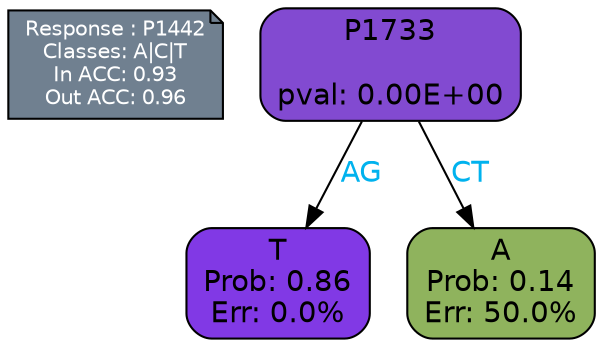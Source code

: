 digraph Tree {
node [shape=box, style="filled, rounded", color="black", fontname=helvetica] ;
graph [ranksep=equally, splines=polylines, bgcolor=transparent, dpi=600] ;
edge [fontname=helvetica] ;
LEGEND [label="Response : P1442
Classes: A|C|T
In ACC: 0.93
Out ACC: 0.96
",shape=note,align=left,style=filled,fillcolor="slategray",fontcolor="white",fontsize=10];1 [label="P1733

pval: 0.00E+00", fillcolor="#824ad1"] ;
2 [label="T
Prob: 0.86
Err: 0.0%", fillcolor="#8139e5"] ;
3 [label="A
Prob: 0.14
Err: 50.0%", fillcolor="#8fb35d"] ;
1 -> 2 [label="AG",fontcolor=deepskyblue2] ;
1 -> 3 [label="CT",fontcolor=deepskyblue2] ;
{rank = same; 2;3;}{rank = same; LEGEND;1;}}